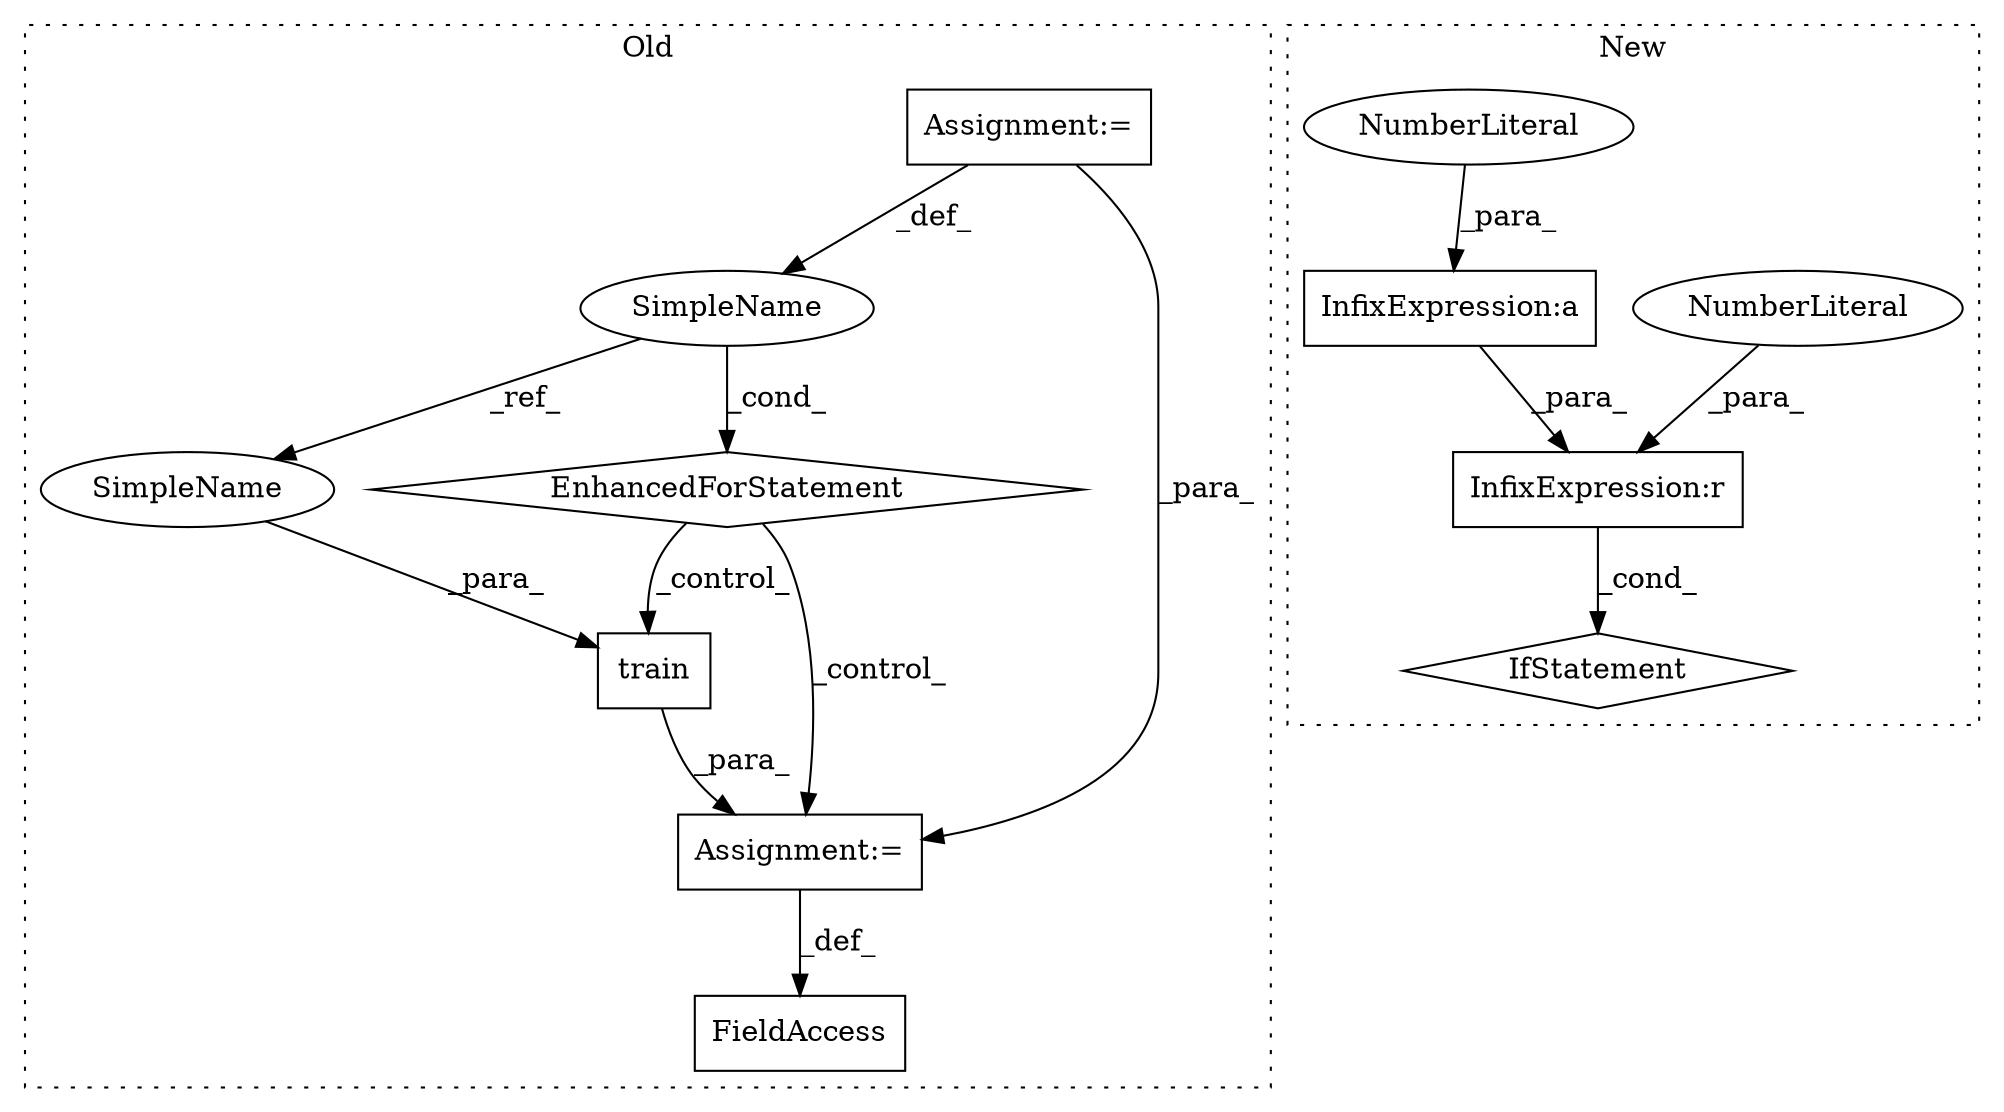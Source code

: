 digraph G {
subgraph cluster0 {
1 [label="train" a="32" s="4181,4191" l="6,1" shape="box"];
7 [label="FieldAccess" a="22" s="4176" l="4" shape="box"];
8 [label="EnhancedForStatement" a="70" s="4079,4160" l="65,2" shape="diamond"];
9 [label="SimpleName" a="42" s="4148" l="4" shape="ellipse"];
10 [label="Assignment:=" a="7" s="4180" l="1" shape="box"];
11 [label="Assignment:=" a="7" s="4079,4160" l="65,2" shape="box"];
12 [label="SimpleName" a="42" s="4187" l="4" shape="ellipse"];
label = "Old";
style="dotted";
}
subgraph cluster1 {
2 [label="IfStatement" a="25" s="4140,4158" l="4,2" shape="diamond"];
3 [label="InfixExpression:r" a="27" s="4153" l="4" shape="box"];
4 [label="NumberLiteral" a="34" s="4157" l="1" shape="ellipse"];
5 [label="InfixExpression:a" a="27" s="4146" l="3" shape="box"];
6 [label="NumberLiteral" a="34" s="4149" l="3" shape="ellipse"];
label = "New";
style="dotted";
}
1 -> 10 [label="_para_"];
3 -> 2 [label="_cond_"];
4 -> 3 [label="_para_"];
5 -> 3 [label="_para_"];
6 -> 5 [label="_para_"];
8 -> 1 [label="_control_"];
8 -> 10 [label="_control_"];
9 -> 8 [label="_cond_"];
9 -> 12 [label="_ref_"];
10 -> 7 [label="_def_"];
11 -> 10 [label="_para_"];
11 -> 9 [label="_def_"];
12 -> 1 [label="_para_"];
}